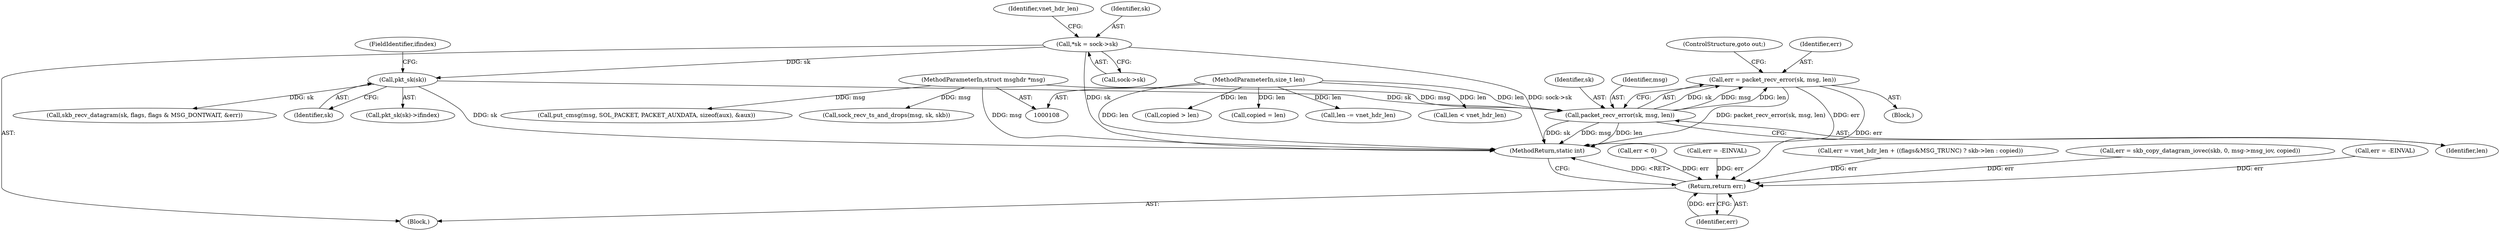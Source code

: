 digraph "0_linux_13fcb7bd322164c67926ffe272846d4860196dc6@API" {
"1000162" [label="(Call,err = packet_recv_error(sk, msg, len))"];
"1000164" [label="(Call,packet_recv_error(sk, msg, len))"];
"1000150" [label="(Call,pkt_sk(sk))"];
"1000116" [label="(Call,*sk = sock->sk)"];
"1000111" [label="(MethodParameterIn,struct msghdr *msg)"];
"1000112" [label="(MethodParameterIn,size_t len)"];
"1000507" [label="(Return,return err;)"];
"1000118" [label="(Call,sock->sk)"];
"1000167" [label="(Identifier,len)"];
"1000163" [label="(Identifier,err)"];
"1000114" [label="(Block,)"];
"1000127" [label="(Identifier,vnet_hdr_len)"];
"1000508" [label="(Identifier,err)"];
"1000161" [label="(Block,)"];
"1000117" [label="(Identifier,sk)"];
"1000330" [label="(Call,err < 0)"];
"1000386" [label="(Call,sock_recv_ts_and_drops(msg, sk, skb))"];
"1000193" [label="(Call,err = -EINVAL)"];
"1000168" [label="(ControlStructure,goto out;)"];
"1000149" [label="(Call,pkt_sk(sk)->ifindex)"];
"1000206" [label="(Call,len -= vnet_hdr_len)"];
"1000166" [label="(Identifier,msg)"];
"1000164" [label="(Call,packet_recv_error(sk, msg, len))"];
"1000151" [label="(Identifier,sk)"];
"1000152" [label="(FieldIdentifier,ifindex)"];
"1000202" [label="(Call,len < vnet_hdr_len)"];
"1000490" [label="(Call,err = vnet_hdr_len + ((flags&MSG_TRUNC) ? skb->len : copied))"];
"1000162" [label="(Call,err = packet_recv_error(sk, msg, len))"];
"1000150" [label="(Call,pkt_sk(sk))"];
"1000509" [label="(MethodReturn,static int)"];
"1000111" [label="(MethodParameterIn,struct msghdr *msg)"];
"1000116" [label="(Call,*sk = sock->sk)"];
"1000507" [label="(Return,return err;)"];
"1000165" [label="(Identifier,sk)"];
"1000362" [label="(Call,copied > len)"];
"1000171" [label="(Call,skb_recv_datagram(sk, flags, flags & MSG_DONTWAIT, &err))"];
"1000366" [label="(Call,copied = len)"];
"1000374" [label="(Call,err = skb_copy_datagram_iovec(skb, 0, msg->msg_iov, copied))"];
"1000129" [label="(Call,err = -EINVAL)"];
"1000112" [label="(MethodParameterIn,size_t len)"];
"1000482" [label="(Call,put_cmsg(msg, SOL_PACKET, PACKET_AUXDATA, sizeof(aux), &aux))"];
"1000162" -> "1000161"  [label="AST: "];
"1000162" -> "1000164"  [label="CFG: "];
"1000163" -> "1000162"  [label="AST: "];
"1000164" -> "1000162"  [label="AST: "];
"1000168" -> "1000162"  [label="CFG: "];
"1000162" -> "1000509"  [label="DDG: packet_recv_error(sk, msg, len)"];
"1000162" -> "1000509"  [label="DDG: err"];
"1000164" -> "1000162"  [label="DDG: sk"];
"1000164" -> "1000162"  [label="DDG: msg"];
"1000164" -> "1000162"  [label="DDG: len"];
"1000162" -> "1000507"  [label="DDG: err"];
"1000164" -> "1000167"  [label="CFG: "];
"1000165" -> "1000164"  [label="AST: "];
"1000166" -> "1000164"  [label="AST: "];
"1000167" -> "1000164"  [label="AST: "];
"1000164" -> "1000509"  [label="DDG: msg"];
"1000164" -> "1000509"  [label="DDG: len"];
"1000164" -> "1000509"  [label="DDG: sk"];
"1000150" -> "1000164"  [label="DDG: sk"];
"1000111" -> "1000164"  [label="DDG: msg"];
"1000112" -> "1000164"  [label="DDG: len"];
"1000150" -> "1000149"  [label="AST: "];
"1000150" -> "1000151"  [label="CFG: "];
"1000151" -> "1000150"  [label="AST: "];
"1000152" -> "1000150"  [label="CFG: "];
"1000150" -> "1000509"  [label="DDG: sk"];
"1000116" -> "1000150"  [label="DDG: sk"];
"1000150" -> "1000171"  [label="DDG: sk"];
"1000116" -> "1000114"  [label="AST: "];
"1000116" -> "1000118"  [label="CFG: "];
"1000117" -> "1000116"  [label="AST: "];
"1000118" -> "1000116"  [label="AST: "];
"1000127" -> "1000116"  [label="CFG: "];
"1000116" -> "1000509"  [label="DDG: sk"];
"1000116" -> "1000509"  [label="DDG: sock->sk"];
"1000111" -> "1000108"  [label="AST: "];
"1000111" -> "1000509"  [label="DDG: msg"];
"1000111" -> "1000386"  [label="DDG: msg"];
"1000111" -> "1000482"  [label="DDG: msg"];
"1000112" -> "1000108"  [label="AST: "];
"1000112" -> "1000509"  [label="DDG: len"];
"1000112" -> "1000202"  [label="DDG: len"];
"1000112" -> "1000206"  [label="DDG: len"];
"1000112" -> "1000362"  [label="DDG: len"];
"1000112" -> "1000366"  [label="DDG: len"];
"1000507" -> "1000114"  [label="AST: "];
"1000507" -> "1000508"  [label="CFG: "];
"1000508" -> "1000507"  [label="AST: "];
"1000509" -> "1000507"  [label="CFG: "];
"1000507" -> "1000509"  [label="DDG: <RET>"];
"1000508" -> "1000507"  [label="DDG: err"];
"1000129" -> "1000507"  [label="DDG: err"];
"1000330" -> "1000507"  [label="DDG: err"];
"1000490" -> "1000507"  [label="DDG: err"];
"1000193" -> "1000507"  [label="DDG: err"];
"1000374" -> "1000507"  [label="DDG: err"];
}
